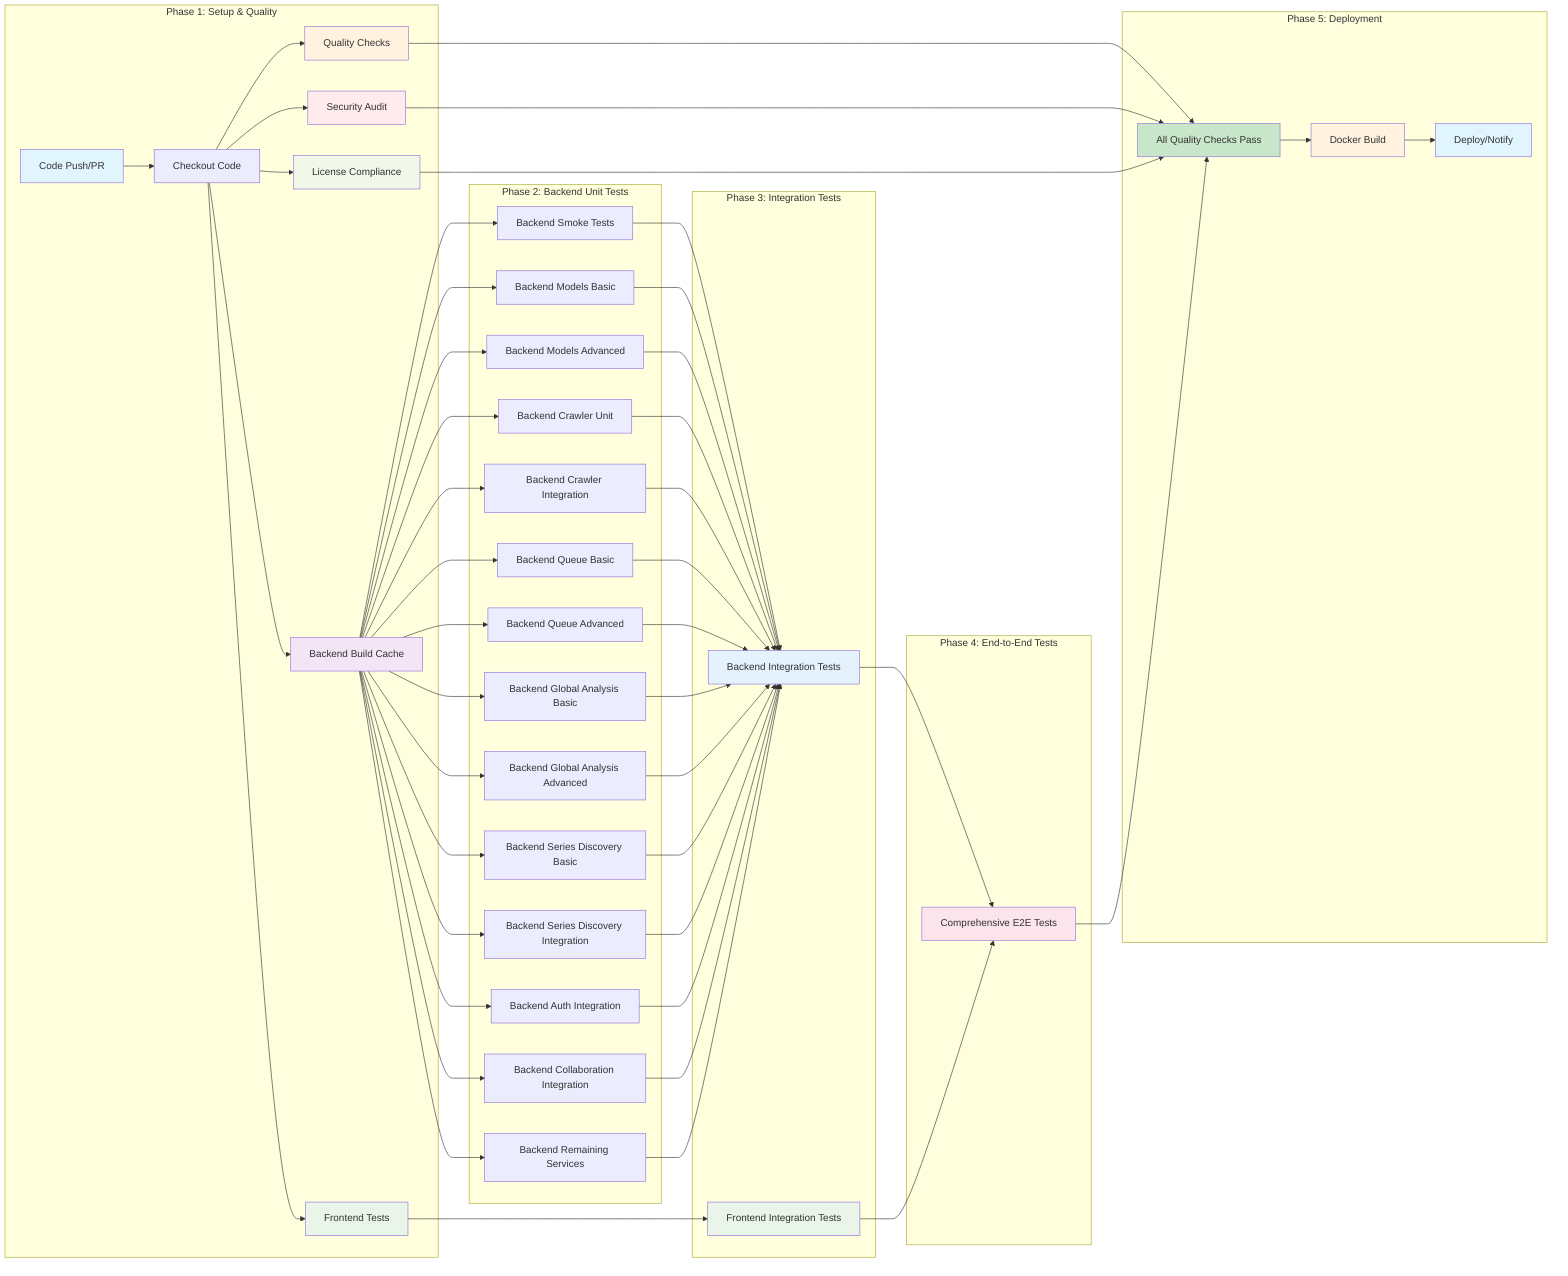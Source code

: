 graph LR
    subgraph "Phase 1: Setup & Quality"
        A[Code Push/PR] --> B[Checkout Code]
        B --> C[Backend Build Cache]
        B --> D[Frontend Tests]
        B --> E[Quality Checks]
        B --> F[Security Audit]
        B --> G[License Compliance]
    end

    subgraph "Phase 2: Backend Unit Tests"
        C --> H[Backend Smoke Tests]
        C --> I[Backend Models Basic]
        C --> J[Backend Models Advanced]
        C --> K[Backend Crawler Unit]
        C --> L[Backend Crawler Integration]
        C --> M[Backend Queue Basic]
        C --> N[Backend Queue Advanced]
        C --> O[Backend Global Analysis Basic]
        C --> P[Backend Global Analysis Advanced]
        C --> Q[Backend Series Discovery Basic]
        C --> R[Backend Series Discovery Integration]
        C --> S[Backend Auth Integration]
        C --> T[Backend Collaboration Integration]
        C --> U[Backend Remaining Services]
    end

    subgraph "Phase 3: Integration Tests"
        H --> V[Backend Integration Tests]
        I --> V
        J --> V
        K --> V
        L --> V
        M --> V
        N --> V
        O --> V
        P --> V
        Q --> V
        R --> V
        S --> V
        T --> V
        U --> V

        D --> W[Frontend Integration Tests]
    end

    subgraph "Phase 4: End-to-End Tests"
        V --> X[Comprehensive E2E Tests]
        W --> X
    end

    subgraph "Phase 5: Deployment"
        E --> Y[All Quality Checks Pass]
        F --> Y
        G --> Y
        X --> Y
        Y --> Z[Docker Build]
        Z --> AA[Deploy/Notify]
    end

    style A fill:#e1f5fe
    style C fill:#f3e5f5
    style D fill:#e8f5e8
    style E fill:#fff3e0
    style F fill:#ffebee
    style G fill:#f1f8e9
    style V fill:#e3f2fd
    style W fill:#e8f5e8
    style X fill:#fce4ec
    style Y fill:#c8e6c9
    style Z fill:#fff3e0
    style AA fill:#e1f5fe